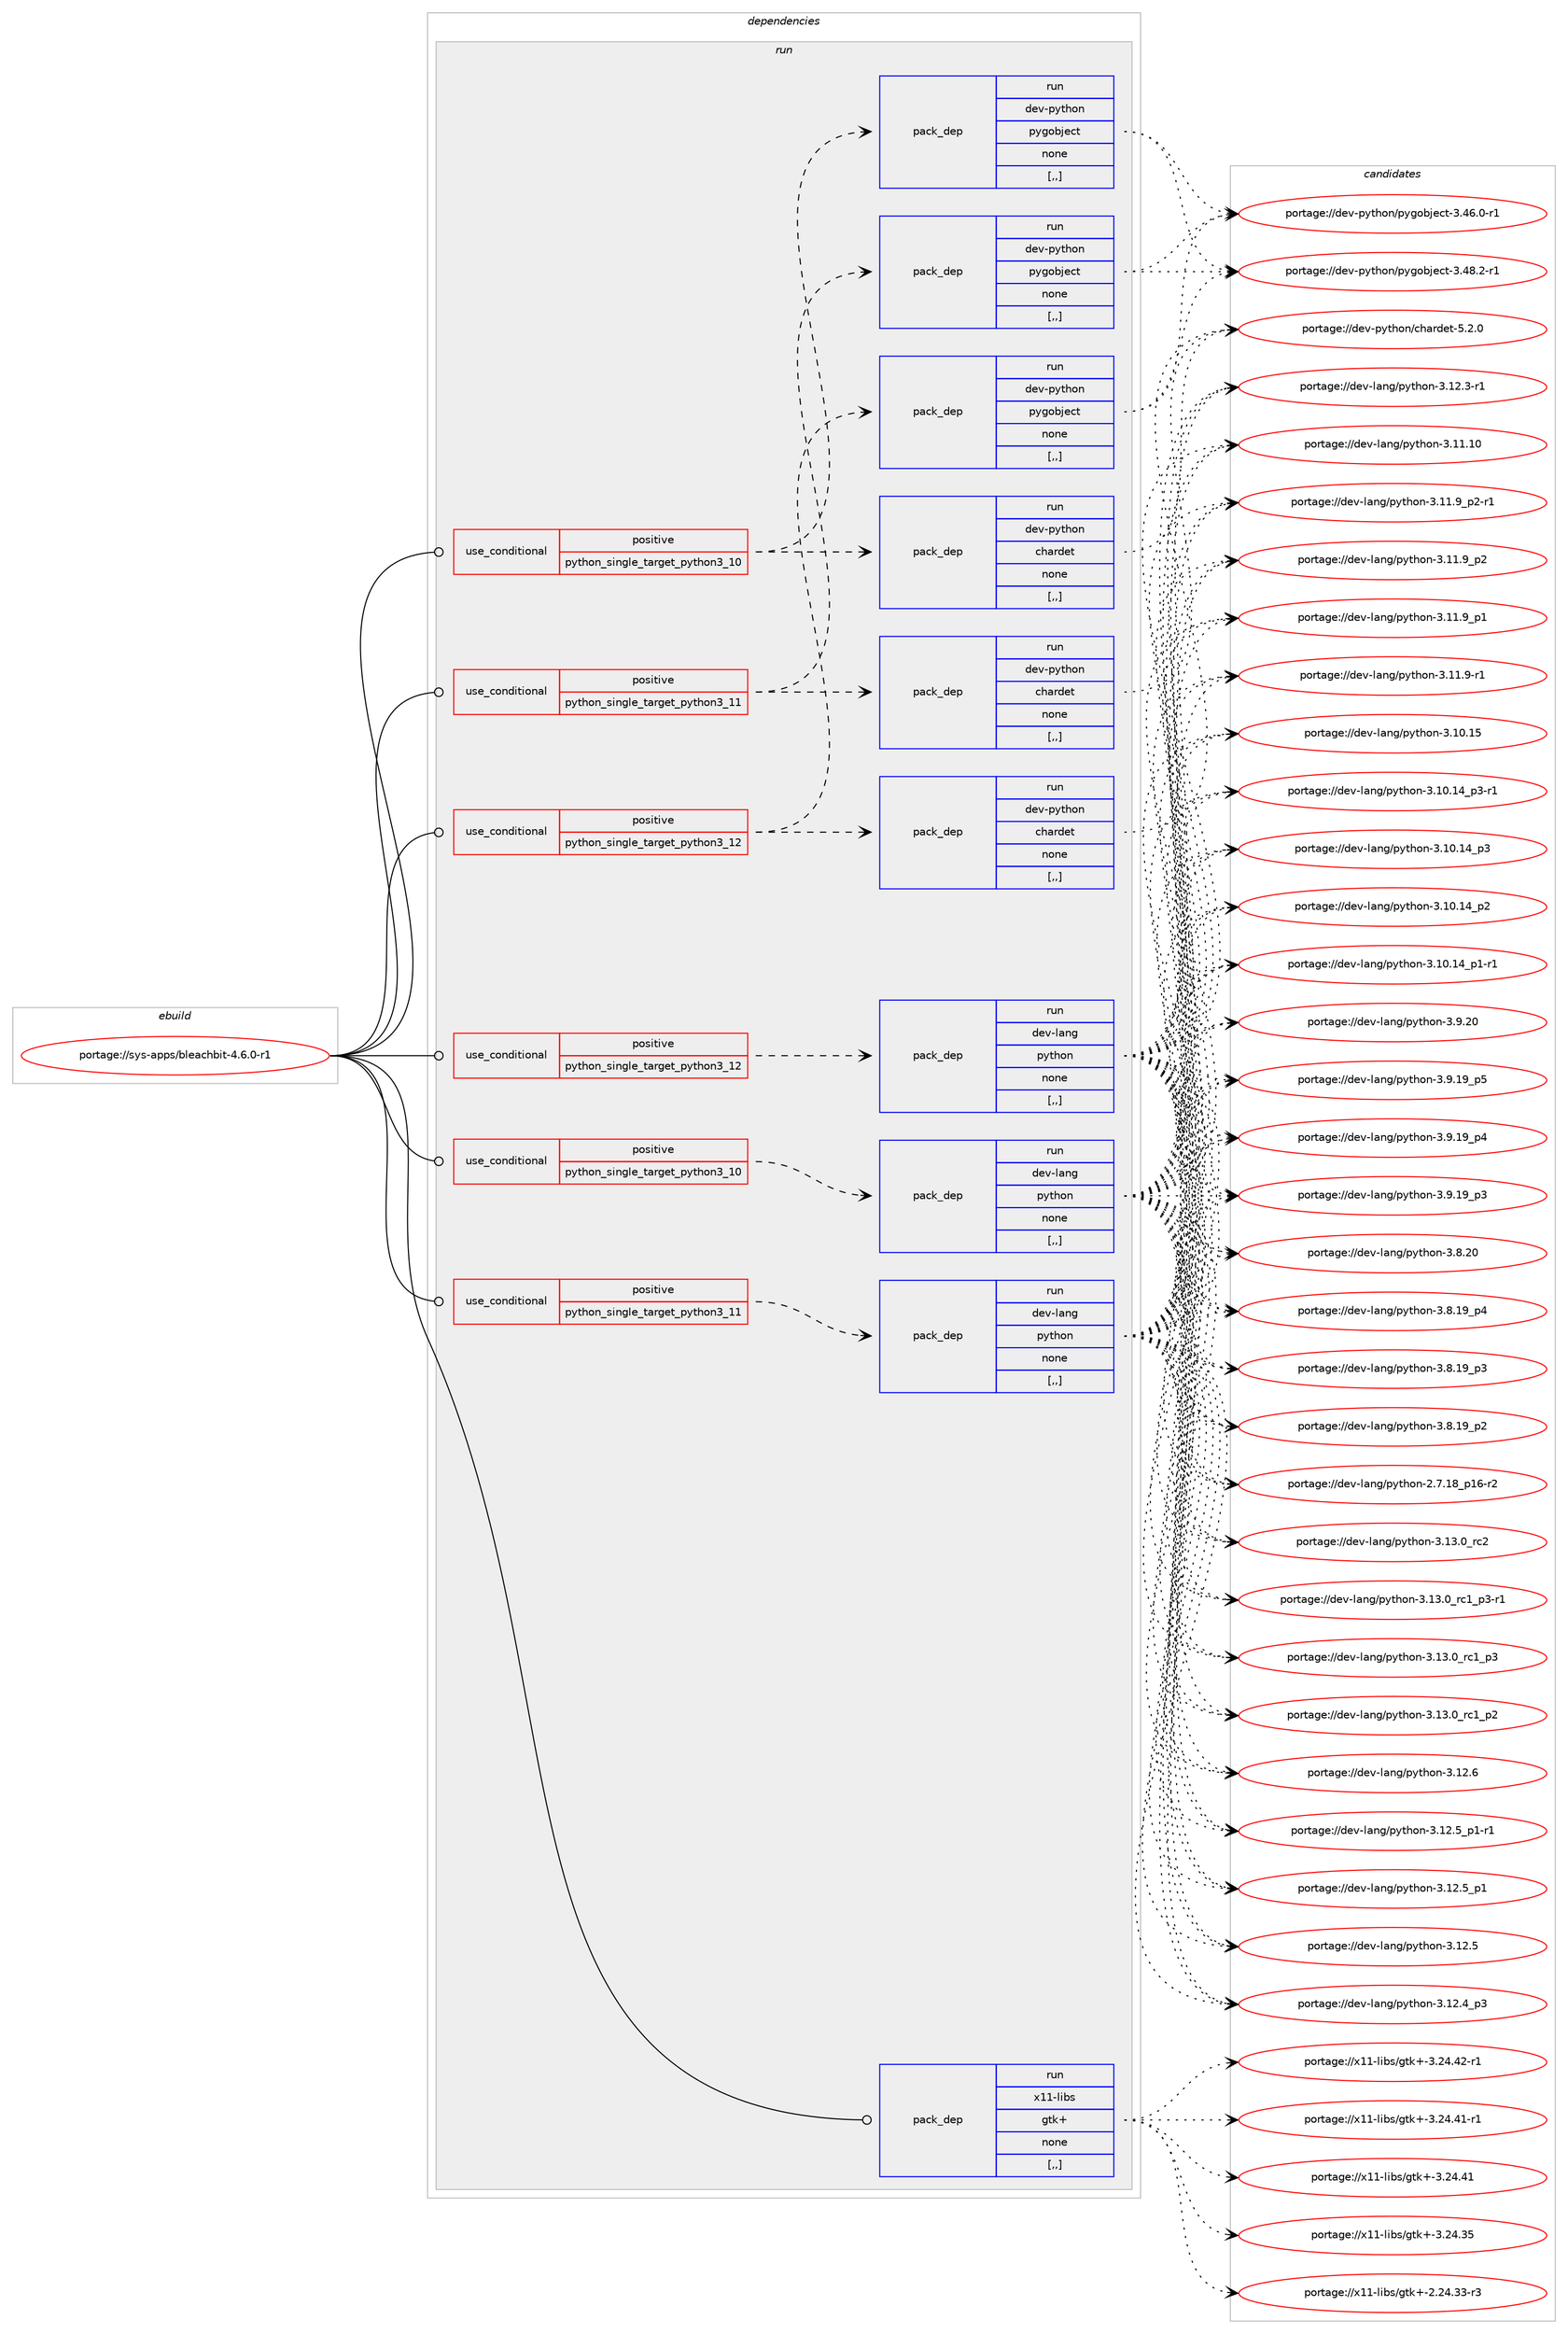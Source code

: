 digraph prolog {

# *************
# Graph options
# *************

newrank=true;
concentrate=true;
compound=true;
graph [rankdir=LR,fontname=Helvetica,fontsize=10,ranksep=1.5];#, ranksep=2.5, nodesep=0.2];
edge  [arrowhead=vee];
node  [fontname=Helvetica,fontsize=10];

# **********
# The ebuild
# **********

subgraph cluster_leftcol {
color=gray;
label=<<i>ebuild</i>>;
id [label="portage://sys-apps/bleachbit-4.6.0-r1", color=red, width=4, href="../sys-apps/bleachbit-4.6.0-r1.svg"];
}

# ****************
# The dependencies
# ****************

subgraph cluster_midcol {
color=gray;
label=<<i>dependencies</i>>;
subgraph cluster_compile {
fillcolor="#eeeeee";
style=filled;
label=<<i>compile</i>>;
}
subgraph cluster_compileandrun {
fillcolor="#eeeeee";
style=filled;
label=<<i>compile and run</i>>;
}
subgraph cluster_run {
fillcolor="#eeeeee";
style=filled;
label=<<i>run</i>>;
subgraph cond243925 {
dependency927580 [label=<<TABLE BORDER="0" CELLBORDER="1" CELLSPACING="0" CELLPADDING="4"><TR><TD ROWSPAN="3" CELLPADDING="10">use_conditional</TD></TR><TR><TD>positive</TD></TR><TR><TD>python_single_target_python3_10</TD></TR></TABLE>>, shape=none, color=red];
subgraph pack676997 {
dependency927581 [label=<<TABLE BORDER="0" CELLBORDER="1" CELLSPACING="0" CELLPADDING="4" WIDTH="220"><TR><TD ROWSPAN="6" CELLPADDING="30">pack_dep</TD></TR><TR><TD WIDTH="110">run</TD></TR><TR><TD>dev-lang</TD></TR><TR><TD>python</TD></TR><TR><TD>none</TD></TR><TR><TD>[,,]</TD></TR></TABLE>>, shape=none, color=blue];
}
dependency927580:e -> dependency927581:w [weight=20,style="dashed",arrowhead="vee"];
}
id:e -> dependency927580:w [weight=20,style="solid",arrowhead="odot"];
subgraph cond243926 {
dependency927582 [label=<<TABLE BORDER="0" CELLBORDER="1" CELLSPACING="0" CELLPADDING="4"><TR><TD ROWSPAN="3" CELLPADDING="10">use_conditional</TD></TR><TR><TD>positive</TD></TR><TR><TD>python_single_target_python3_10</TD></TR></TABLE>>, shape=none, color=red];
subgraph pack676998 {
dependency927583 [label=<<TABLE BORDER="0" CELLBORDER="1" CELLSPACING="0" CELLPADDING="4" WIDTH="220"><TR><TD ROWSPAN="6" CELLPADDING="30">pack_dep</TD></TR><TR><TD WIDTH="110">run</TD></TR><TR><TD>dev-python</TD></TR><TR><TD>chardet</TD></TR><TR><TD>none</TD></TR><TR><TD>[,,]</TD></TR></TABLE>>, shape=none, color=blue];
}
dependency927582:e -> dependency927583:w [weight=20,style="dashed",arrowhead="vee"];
subgraph pack676999 {
dependency927584 [label=<<TABLE BORDER="0" CELLBORDER="1" CELLSPACING="0" CELLPADDING="4" WIDTH="220"><TR><TD ROWSPAN="6" CELLPADDING="30">pack_dep</TD></TR><TR><TD WIDTH="110">run</TD></TR><TR><TD>dev-python</TD></TR><TR><TD>pygobject</TD></TR><TR><TD>none</TD></TR><TR><TD>[,,]</TD></TR></TABLE>>, shape=none, color=blue];
}
dependency927582:e -> dependency927584:w [weight=20,style="dashed",arrowhead="vee"];
}
id:e -> dependency927582:w [weight=20,style="solid",arrowhead="odot"];
subgraph cond243927 {
dependency927585 [label=<<TABLE BORDER="0" CELLBORDER="1" CELLSPACING="0" CELLPADDING="4"><TR><TD ROWSPAN="3" CELLPADDING="10">use_conditional</TD></TR><TR><TD>positive</TD></TR><TR><TD>python_single_target_python3_11</TD></TR></TABLE>>, shape=none, color=red];
subgraph pack677000 {
dependency927586 [label=<<TABLE BORDER="0" CELLBORDER="1" CELLSPACING="0" CELLPADDING="4" WIDTH="220"><TR><TD ROWSPAN="6" CELLPADDING="30">pack_dep</TD></TR><TR><TD WIDTH="110">run</TD></TR><TR><TD>dev-lang</TD></TR><TR><TD>python</TD></TR><TR><TD>none</TD></TR><TR><TD>[,,]</TD></TR></TABLE>>, shape=none, color=blue];
}
dependency927585:e -> dependency927586:w [weight=20,style="dashed",arrowhead="vee"];
}
id:e -> dependency927585:w [weight=20,style="solid",arrowhead="odot"];
subgraph cond243928 {
dependency927587 [label=<<TABLE BORDER="0" CELLBORDER="1" CELLSPACING="0" CELLPADDING="4"><TR><TD ROWSPAN="3" CELLPADDING="10">use_conditional</TD></TR><TR><TD>positive</TD></TR><TR><TD>python_single_target_python3_11</TD></TR></TABLE>>, shape=none, color=red];
subgraph pack677001 {
dependency927588 [label=<<TABLE BORDER="0" CELLBORDER="1" CELLSPACING="0" CELLPADDING="4" WIDTH="220"><TR><TD ROWSPAN="6" CELLPADDING="30">pack_dep</TD></TR><TR><TD WIDTH="110">run</TD></TR><TR><TD>dev-python</TD></TR><TR><TD>chardet</TD></TR><TR><TD>none</TD></TR><TR><TD>[,,]</TD></TR></TABLE>>, shape=none, color=blue];
}
dependency927587:e -> dependency927588:w [weight=20,style="dashed",arrowhead="vee"];
subgraph pack677002 {
dependency927589 [label=<<TABLE BORDER="0" CELLBORDER="1" CELLSPACING="0" CELLPADDING="4" WIDTH="220"><TR><TD ROWSPAN="6" CELLPADDING="30">pack_dep</TD></TR><TR><TD WIDTH="110">run</TD></TR><TR><TD>dev-python</TD></TR><TR><TD>pygobject</TD></TR><TR><TD>none</TD></TR><TR><TD>[,,]</TD></TR></TABLE>>, shape=none, color=blue];
}
dependency927587:e -> dependency927589:w [weight=20,style="dashed",arrowhead="vee"];
}
id:e -> dependency927587:w [weight=20,style="solid",arrowhead="odot"];
subgraph cond243929 {
dependency927590 [label=<<TABLE BORDER="0" CELLBORDER="1" CELLSPACING="0" CELLPADDING="4"><TR><TD ROWSPAN="3" CELLPADDING="10">use_conditional</TD></TR><TR><TD>positive</TD></TR><TR><TD>python_single_target_python3_12</TD></TR></TABLE>>, shape=none, color=red];
subgraph pack677003 {
dependency927591 [label=<<TABLE BORDER="0" CELLBORDER="1" CELLSPACING="0" CELLPADDING="4" WIDTH="220"><TR><TD ROWSPAN="6" CELLPADDING="30">pack_dep</TD></TR><TR><TD WIDTH="110">run</TD></TR><TR><TD>dev-lang</TD></TR><TR><TD>python</TD></TR><TR><TD>none</TD></TR><TR><TD>[,,]</TD></TR></TABLE>>, shape=none, color=blue];
}
dependency927590:e -> dependency927591:w [weight=20,style="dashed",arrowhead="vee"];
}
id:e -> dependency927590:w [weight=20,style="solid",arrowhead="odot"];
subgraph cond243930 {
dependency927592 [label=<<TABLE BORDER="0" CELLBORDER="1" CELLSPACING="0" CELLPADDING="4"><TR><TD ROWSPAN="3" CELLPADDING="10">use_conditional</TD></TR><TR><TD>positive</TD></TR><TR><TD>python_single_target_python3_12</TD></TR></TABLE>>, shape=none, color=red];
subgraph pack677004 {
dependency927593 [label=<<TABLE BORDER="0" CELLBORDER="1" CELLSPACING="0" CELLPADDING="4" WIDTH="220"><TR><TD ROWSPAN="6" CELLPADDING="30">pack_dep</TD></TR><TR><TD WIDTH="110">run</TD></TR><TR><TD>dev-python</TD></TR><TR><TD>chardet</TD></TR><TR><TD>none</TD></TR><TR><TD>[,,]</TD></TR></TABLE>>, shape=none, color=blue];
}
dependency927592:e -> dependency927593:w [weight=20,style="dashed",arrowhead="vee"];
subgraph pack677005 {
dependency927594 [label=<<TABLE BORDER="0" CELLBORDER="1" CELLSPACING="0" CELLPADDING="4" WIDTH="220"><TR><TD ROWSPAN="6" CELLPADDING="30">pack_dep</TD></TR><TR><TD WIDTH="110">run</TD></TR><TR><TD>dev-python</TD></TR><TR><TD>pygobject</TD></TR><TR><TD>none</TD></TR><TR><TD>[,,]</TD></TR></TABLE>>, shape=none, color=blue];
}
dependency927592:e -> dependency927594:w [weight=20,style="dashed",arrowhead="vee"];
}
id:e -> dependency927592:w [weight=20,style="solid",arrowhead="odot"];
subgraph pack677006 {
dependency927595 [label=<<TABLE BORDER="0" CELLBORDER="1" CELLSPACING="0" CELLPADDING="4" WIDTH="220"><TR><TD ROWSPAN="6" CELLPADDING="30">pack_dep</TD></TR><TR><TD WIDTH="110">run</TD></TR><TR><TD>x11-libs</TD></TR><TR><TD>gtk+</TD></TR><TR><TD>none</TD></TR><TR><TD>[,,]</TD></TR></TABLE>>, shape=none, color=blue];
}
id:e -> dependency927595:w [weight=20,style="solid",arrowhead="odot"];
}
}

# **************
# The candidates
# **************

subgraph cluster_choices {
rank=same;
color=gray;
label=<<i>candidates</i>>;

subgraph choice676997 {
color=black;
nodesep=1;
choice10010111845108971101034711212111610411111045514649514648951149950 [label="portage://dev-lang/python-3.13.0_rc2", color=red, width=4,href="../dev-lang/python-3.13.0_rc2.svg"];
choice1001011184510897110103471121211161041111104551464951464895114994995112514511449 [label="portage://dev-lang/python-3.13.0_rc1_p3-r1", color=red, width=4,href="../dev-lang/python-3.13.0_rc1_p3-r1.svg"];
choice100101118451089711010347112121116104111110455146495146489511499499511251 [label="portage://dev-lang/python-3.13.0_rc1_p3", color=red, width=4,href="../dev-lang/python-3.13.0_rc1_p3.svg"];
choice100101118451089711010347112121116104111110455146495146489511499499511250 [label="portage://dev-lang/python-3.13.0_rc1_p2", color=red, width=4,href="../dev-lang/python-3.13.0_rc1_p2.svg"];
choice10010111845108971101034711212111610411111045514649504654 [label="portage://dev-lang/python-3.12.6", color=red, width=4,href="../dev-lang/python-3.12.6.svg"];
choice1001011184510897110103471121211161041111104551464950465395112494511449 [label="portage://dev-lang/python-3.12.5_p1-r1", color=red, width=4,href="../dev-lang/python-3.12.5_p1-r1.svg"];
choice100101118451089711010347112121116104111110455146495046539511249 [label="portage://dev-lang/python-3.12.5_p1", color=red, width=4,href="../dev-lang/python-3.12.5_p1.svg"];
choice10010111845108971101034711212111610411111045514649504653 [label="portage://dev-lang/python-3.12.5", color=red, width=4,href="../dev-lang/python-3.12.5.svg"];
choice100101118451089711010347112121116104111110455146495046529511251 [label="portage://dev-lang/python-3.12.4_p3", color=red, width=4,href="../dev-lang/python-3.12.4_p3.svg"];
choice100101118451089711010347112121116104111110455146495046514511449 [label="portage://dev-lang/python-3.12.3-r1", color=red, width=4,href="../dev-lang/python-3.12.3-r1.svg"];
choice1001011184510897110103471121211161041111104551464949464948 [label="portage://dev-lang/python-3.11.10", color=red, width=4,href="../dev-lang/python-3.11.10.svg"];
choice1001011184510897110103471121211161041111104551464949465795112504511449 [label="portage://dev-lang/python-3.11.9_p2-r1", color=red, width=4,href="../dev-lang/python-3.11.9_p2-r1.svg"];
choice100101118451089711010347112121116104111110455146494946579511250 [label="portage://dev-lang/python-3.11.9_p2", color=red, width=4,href="../dev-lang/python-3.11.9_p2.svg"];
choice100101118451089711010347112121116104111110455146494946579511249 [label="portage://dev-lang/python-3.11.9_p1", color=red, width=4,href="../dev-lang/python-3.11.9_p1.svg"];
choice100101118451089711010347112121116104111110455146494946574511449 [label="portage://dev-lang/python-3.11.9-r1", color=red, width=4,href="../dev-lang/python-3.11.9-r1.svg"];
choice1001011184510897110103471121211161041111104551464948464953 [label="portage://dev-lang/python-3.10.15", color=red, width=4,href="../dev-lang/python-3.10.15.svg"];
choice100101118451089711010347112121116104111110455146494846495295112514511449 [label="portage://dev-lang/python-3.10.14_p3-r1", color=red, width=4,href="../dev-lang/python-3.10.14_p3-r1.svg"];
choice10010111845108971101034711212111610411111045514649484649529511251 [label="portage://dev-lang/python-3.10.14_p3", color=red, width=4,href="../dev-lang/python-3.10.14_p3.svg"];
choice10010111845108971101034711212111610411111045514649484649529511250 [label="portage://dev-lang/python-3.10.14_p2", color=red, width=4,href="../dev-lang/python-3.10.14_p2.svg"];
choice100101118451089711010347112121116104111110455146494846495295112494511449 [label="portage://dev-lang/python-3.10.14_p1-r1", color=red, width=4,href="../dev-lang/python-3.10.14_p1-r1.svg"];
choice10010111845108971101034711212111610411111045514657465048 [label="portage://dev-lang/python-3.9.20", color=red, width=4,href="../dev-lang/python-3.9.20.svg"];
choice100101118451089711010347112121116104111110455146574649579511253 [label="portage://dev-lang/python-3.9.19_p5", color=red, width=4,href="../dev-lang/python-3.9.19_p5.svg"];
choice100101118451089711010347112121116104111110455146574649579511252 [label="portage://dev-lang/python-3.9.19_p4", color=red, width=4,href="../dev-lang/python-3.9.19_p4.svg"];
choice100101118451089711010347112121116104111110455146574649579511251 [label="portage://dev-lang/python-3.9.19_p3", color=red, width=4,href="../dev-lang/python-3.9.19_p3.svg"];
choice10010111845108971101034711212111610411111045514656465048 [label="portage://dev-lang/python-3.8.20", color=red, width=4,href="../dev-lang/python-3.8.20.svg"];
choice100101118451089711010347112121116104111110455146564649579511252 [label="portage://dev-lang/python-3.8.19_p4", color=red, width=4,href="../dev-lang/python-3.8.19_p4.svg"];
choice100101118451089711010347112121116104111110455146564649579511251 [label="portage://dev-lang/python-3.8.19_p3", color=red, width=4,href="../dev-lang/python-3.8.19_p3.svg"];
choice100101118451089711010347112121116104111110455146564649579511250 [label="portage://dev-lang/python-3.8.19_p2", color=red, width=4,href="../dev-lang/python-3.8.19_p2.svg"];
choice100101118451089711010347112121116104111110455046554649569511249544511450 [label="portage://dev-lang/python-2.7.18_p16-r2", color=red, width=4,href="../dev-lang/python-2.7.18_p16-r2.svg"];
dependency927581:e -> choice10010111845108971101034711212111610411111045514649514648951149950:w [style=dotted,weight="100"];
dependency927581:e -> choice1001011184510897110103471121211161041111104551464951464895114994995112514511449:w [style=dotted,weight="100"];
dependency927581:e -> choice100101118451089711010347112121116104111110455146495146489511499499511251:w [style=dotted,weight="100"];
dependency927581:e -> choice100101118451089711010347112121116104111110455146495146489511499499511250:w [style=dotted,weight="100"];
dependency927581:e -> choice10010111845108971101034711212111610411111045514649504654:w [style=dotted,weight="100"];
dependency927581:e -> choice1001011184510897110103471121211161041111104551464950465395112494511449:w [style=dotted,weight="100"];
dependency927581:e -> choice100101118451089711010347112121116104111110455146495046539511249:w [style=dotted,weight="100"];
dependency927581:e -> choice10010111845108971101034711212111610411111045514649504653:w [style=dotted,weight="100"];
dependency927581:e -> choice100101118451089711010347112121116104111110455146495046529511251:w [style=dotted,weight="100"];
dependency927581:e -> choice100101118451089711010347112121116104111110455146495046514511449:w [style=dotted,weight="100"];
dependency927581:e -> choice1001011184510897110103471121211161041111104551464949464948:w [style=dotted,weight="100"];
dependency927581:e -> choice1001011184510897110103471121211161041111104551464949465795112504511449:w [style=dotted,weight="100"];
dependency927581:e -> choice100101118451089711010347112121116104111110455146494946579511250:w [style=dotted,weight="100"];
dependency927581:e -> choice100101118451089711010347112121116104111110455146494946579511249:w [style=dotted,weight="100"];
dependency927581:e -> choice100101118451089711010347112121116104111110455146494946574511449:w [style=dotted,weight="100"];
dependency927581:e -> choice1001011184510897110103471121211161041111104551464948464953:w [style=dotted,weight="100"];
dependency927581:e -> choice100101118451089711010347112121116104111110455146494846495295112514511449:w [style=dotted,weight="100"];
dependency927581:e -> choice10010111845108971101034711212111610411111045514649484649529511251:w [style=dotted,weight="100"];
dependency927581:e -> choice10010111845108971101034711212111610411111045514649484649529511250:w [style=dotted,weight="100"];
dependency927581:e -> choice100101118451089711010347112121116104111110455146494846495295112494511449:w [style=dotted,weight="100"];
dependency927581:e -> choice10010111845108971101034711212111610411111045514657465048:w [style=dotted,weight="100"];
dependency927581:e -> choice100101118451089711010347112121116104111110455146574649579511253:w [style=dotted,weight="100"];
dependency927581:e -> choice100101118451089711010347112121116104111110455146574649579511252:w [style=dotted,weight="100"];
dependency927581:e -> choice100101118451089711010347112121116104111110455146574649579511251:w [style=dotted,weight="100"];
dependency927581:e -> choice10010111845108971101034711212111610411111045514656465048:w [style=dotted,weight="100"];
dependency927581:e -> choice100101118451089711010347112121116104111110455146564649579511252:w [style=dotted,weight="100"];
dependency927581:e -> choice100101118451089711010347112121116104111110455146564649579511251:w [style=dotted,weight="100"];
dependency927581:e -> choice100101118451089711010347112121116104111110455146564649579511250:w [style=dotted,weight="100"];
dependency927581:e -> choice100101118451089711010347112121116104111110455046554649569511249544511450:w [style=dotted,weight="100"];
}
subgraph choice676998 {
color=black;
nodesep=1;
choice10010111845112121116104111110479910497114100101116455346504648 [label="portage://dev-python/chardet-5.2.0", color=red, width=4,href="../dev-python/chardet-5.2.0.svg"];
dependency927583:e -> choice10010111845112121116104111110479910497114100101116455346504648:w [style=dotted,weight="100"];
}
subgraph choice676999 {
color=black;
nodesep=1;
choice10010111845112121116104111110471121211031119810610199116455146525646504511449 [label="portage://dev-python/pygobject-3.48.2-r1", color=red, width=4,href="../dev-python/pygobject-3.48.2-r1.svg"];
choice10010111845112121116104111110471121211031119810610199116455146525446484511449 [label="portage://dev-python/pygobject-3.46.0-r1", color=red, width=4,href="../dev-python/pygobject-3.46.0-r1.svg"];
dependency927584:e -> choice10010111845112121116104111110471121211031119810610199116455146525646504511449:w [style=dotted,weight="100"];
dependency927584:e -> choice10010111845112121116104111110471121211031119810610199116455146525446484511449:w [style=dotted,weight="100"];
}
subgraph choice677000 {
color=black;
nodesep=1;
choice10010111845108971101034711212111610411111045514649514648951149950 [label="portage://dev-lang/python-3.13.0_rc2", color=red, width=4,href="../dev-lang/python-3.13.0_rc2.svg"];
choice1001011184510897110103471121211161041111104551464951464895114994995112514511449 [label="portage://dev-lang/python-3.13.0_rc1_p3-r1", color=red, width=4,href="../dev-lang/python-3.13.0_rc1_p3-r1.svg"];
choice100101118451089711010347112121116104111110455146495146489511499499511251 [label="portage://dev-lang/python-3.13.0_rc1_p3", color=red, width=4,href="../dev-lang/python-3.13.0_rc1_p3.svg"];
choice100101118451089711010347112121116104111110455146495146489511499499511250 [label="portage://dev-lang/python-3.13.0_rc1_p2", color=red, width=4,href="../dev-lang/python-3.13.0_rc1_p2.svg"];
choice10010111845108971101034711212111610411111045514649504654 [label="portage://dev-lang/python-3.12.6", color=red, width=4,href="../dev-lang/python-3.12.6.svg"];
choice1001011184510897110103471121211161041111104551464950465395112494511449 [label="portage://dev-lang/python-3.12.5_p1-r1", color=red, width=4,href="../dev-lang/python-3.12.5_p1-r1.svg"];
choice100101118451089711010347112121116104111110455146495046539511249 [label="portage://dev-lang/python-3.12.5_p1", color=red, width=4,href="../dev-lang/python-3.12.5_p1.svg"];
choice10010111845108971101034711212111610411111045514649504653 [label="portage://dev-lang/python-3.12.5", color=red, width=4,href="../dev-lang/python-3.12.5.svg"];
choice100101118451089711010347112121116104111110455146495046529511251 [label="portage://dev-lang/python-3.12.4_p3", color=red, width=4,href="../dev-lang/python-3.12.4_p3.svg"];
choice100101118451089711010347112121116104111110455146495046514511449 [label="portage://dev-lang/python-3.12.3-r1", color=red, width=4,href="../dev-lang/python-3.12.3-r1.svg"];
choice1001011184510897110103471121211161041111104551464949464948 [label="portage://dev-lang/python-3.11.10", color=red, width=4,href="../dev-lang/python-3.11.10.svg"];
choice1001011184510897110103471121211161041111104551464949465795112504511449 [label="portage://dev-lang/python-3.11.9_p2-r1", color=red, width=4,href="../dev-lang/python-3.11.9_p2-r1.svg"];
choice100101118451089711010347112121116104111110455146494946579511250 [label="portage://dev-lang/python-3.11.9_p2", color=red, width=4,href="../dev-lang/python-3.11.9_p2.svg"];
choice100101118451089711010347112121116104111110455146494946579511249 [label="portage://dev-lang/python-3.11.9_p1", color=red, width=4,href="../dev-lang/python-3.11.9_p1.svg"];
choice100101118451089711010347112121116104111110455146494946574511449 [label="portage://dev-lang/python-3.11.9-r1", color=red, width=4,href="../dev-lang/python-3.11.9-r1.svg"];
choice1001011184510897110103471121211161041111104551464948464953 [label="portage://dev-lang/python-3.10.15", color=red, width=4,href="../dev-lang/python-3.10.15.svg"];
choice100101118451089711010347112121116104111110455146494846495295112514511449 [label="portage://dev-lang/python-3.10.14_p3-r1", color=red, width=4,href="../dev-lang/python-3.10.14_p3-r1.svg"];
choice10010111845108971101034711212111610411111045514649484649529511251 [label="portage://dev-lang/python-3.10.14_p3", color=red, width=4,href="../dev-lang/python-3.10.14_p3.svg"];
choice10010111845108971101034711212111610411111045514649484649529511250 [label="portage://dev-lang/python-3.10.14_p2", color=red, width=4,href="../dev-lang/python-3.10.14_p2.svg"];
choice100101118451089711010347112121116104111110455146494846495295112494511449 [label="portage://dev-lang/python-3.10.14_p1-r1", color=red, width=4,href="../dev-lang/python-3.10.14_p1-r1.svg"];
choice10010111845108971101034711212111610411111045514657465048 [label="portage://dev-lang/python-3.9.20", color=red, width=4,href="../dev-lang/python-3.9.20.svg"];
choice100101118451089711010347112121116104111110455146574649579511253 [label="portage://dev-lang/python-3.9.19_p5", color=red, width=4,href="../dev-lang/python-3.9.19_p5.svg"];
choice100101118451089711010347112121116104111110455146574649579511252 [label="portage://dev-lang/python-3.9.19_p4", color=red, width=4,href="../dev-lang/python-3.9.19_p4.svg"];
choice100101118451089711010347112121116104111110455146574649579511251 [label="portage://dev-lang/python-3.9.19_p3", color=red, width=4,href="../dev-lang/python-3.9.19_p3.svg"];
choice10010111845108971101034711212111610411111045514656465048 [label="portage://dev-lang/python-3.8.20", color=red, width=4,href="../dev-lang/python-3.8.20.svg"];
choice100101118451089711010347112121116104111110455146564649579511252 [label="portage://dev-lang/python-3.8.19_p4", color=red, width=4,href="../dev-lang/python-3.8.19_p4.svg"];
choice100101118451089711010347112121116104111110455146564649579511251 [label="portage://dev-lang/python-3.8.19_p3", color=red, width=4,href="../dev-lang/python-3.8.19_p3.svg"];
choice100101118451089711010347112121116104111110455146564649579511250 [label="portage://dev-lang/python-3.8.19_p2", color=red, width=4,href="../dev-lang/python-3.8.19_p2.svg"];
choice100101118451089711010347112121116104111110455046554649569511249544511450 [label="portage://dev-lang/python-2.7.18_p16-r2", color=red, width=4,href="../dev-lang/python-2.7.18_p16-r2.svg"];
dependency927586:e -> choice10010111845108971101034711212111610411111045514649514648951149950:w [style=dotted,weight="100"];
dependency927586:e -> choice1001011184510897110103471121211161041111104551464951464895114994995112514511449:w [style=dotted,weight="100"];
dependency927586:e -> choice100101118451089711010347112121116104111110455146495146489511499499511251:w [style=dotted,weight="100"];
dependency927586:e -> choice100101118451089711010347112121116104111110455146495146489511499499511250:w [style=dotted,weight="100"];
dependency927586:e -> choice10010111845108971101034711212111610411111045514649504654:w [style=dotted,weight="100"];
dependency927586:e -> choice1001011184510897110103471121211161041111104551464950465395112494511449:w [style=dotted,weight="100"];
dependency927586:e -> choice100101118451089711010347112121116104111110455146495046539511249:w [style=dotted,weight="100"];
dependency927586:e -> choice10010111845108971101034711212111610411111045514649504653:w [style=dotted,weight="100"];
dependency927586:e -> choice100101118451089711010347112121116104111110455146495046529511251:w [style=dotted,weight="100"];
dependency927586:e -> choice100101118451089711010347112121116104111110455146495046514511449:w [style=dotted,weight="100"];
dependency927586:e -> choice1001011184510897110103471121211161041111104551464949464948:w [style=dotted,weight="100"];
dependency927586:e -> choice1001011184510897110103471121211161041111104551464949465795112504511449:w [style=dotted,weight="100"];
dependency927586:e -> choice100101118451089711010347112121116104111110455146494946579511250:w [style=dotted,weight="100"];
dependency927586:e -> choice100101118451089711010347112121116104111110455146494946579511249:w [style=dotted,weight="100"];
dependency927586:e -> choice100101118451089711010347112121116104111110455146494946574511449:w [style=dotted,weight="100"];
dependency927586:e -> choice1001011184510897110103471121211161041111104551464948464953:w [style=dotted,weight="100"];
dependency927586:e -> choice100101118451089711010347112121116104111110455146494846495295112514511449:w [style=dotted,weight="100"];
dependency927586:e -> choice10010111845108971101034711212111610411111045514649484649529511251:w [style=dotted,weight="100"];
dependency927586:e -> choice10010111845108971101034711212111610411111045514649484649529511250:w [style=dotted,weight="100"];
dependency927586:e -> choice100101118451089711010347112121116104111110455146494846495295112494511449:w [style=dotted,weight="100"];
dependency927586:e -> choice10010111845108971101034711212111610411111045514657465048:w [style=dotted,weight="100"];
dependency927586:e -> choice100101118451089711010347112121116104111110455146574649579511253:w [style=dotted,weight="100"];
dependency927586:e -> choice100101118451089711010347112121116104111110455146574649579511252:w [style=dotted,weight="100"];
dependency927586:e -> choice100101118451089711010347112121116104111110455146574649579511251:w [style=dotted,weight="100"];
dependency927586:e -> choice10010111845108971101034711212111610411111045514656465048:w [style=dotted,weight="100"];
dependency927586:e -> choice100101118451089711010347112121116104111110455146564649579511252:w [style=dotted,weight="100"];
dependency927586:e -> choice100101118451089711010347112121116104111110455146564649579511251:w [style=dotted,weight="100"];
dependency927586:e -> choice100101118451089711010347112121116104111110455146564649579511250:w [style=dotted,weight="100"];
dependency927586:e -> choice100101118451089711010347112121116104111110455046554649569511249544511450:w [style=dotted,weight="100"];
}
subgraph choice677001 {
color=black;
nodesep=1;
choice10010111845112121116104111110479910497114100101116455346504648 [label="portage://dev-python/chardet-5.2.0", color=red, width=4,href="../dev-python/chardet-5.2.0.svg"];
dependency927588:e -> choice10010111845112121116104111110479910497114100101116455346504648:w [style=dotted,weight="100"];
}
subgraph choice677002 {
color=black;
nodesep=1;
choice10010111845112121116104111110471121211031119810610199116455146525646504511449 [label="portage://dev-python/pygobject-3.48.2-r1", color=red, width=4,href="../dev-python/pygobject-3.48.2-r1.svg"];
choice10010111845112121116104111110471121211031119810610199116455146525446484511449 [label="portage://dev-python/pygobject-3.46.0-r1", color=red, width=4,href="../dev-python/pygobject-3.46.0-r1.svg"];
dependency927589:e -> choice10010111845112121116104111110471121211031119810610199116455146525646504511449:w [style=dotted,weight="100"];
dependency927589:e -> choice10010111845112121116104111110471121211031119810610199116455146525446484511449:w [style=dotted,weight="100"];
}
subgraph choice677003 {
color=black;
nodesep=1;
choice10010111845108971101034711212111610411111045514649514648951149950 [label="portage://dev-lang/python-3.13.0_rc2", color=red, width=4,href="../dev-lang/python-3.13.0_rc2.svg"];
choice1001011184510897110103471121211161041111104551464951464895114994995112514511449 [label="portage://dev-lang/python-3.13.0_rc1_p3-r1", color=red, width=4,href="../dev-lang/python-3.13.0_rc1_p3-r1.svg"];
choice100101118451089711010347112121116104111110455146495146489511499499511251 [label="portage://dev-lang/python-3.13.0_rc1_p3", color=red, width=4,href="../dev-lang/python-3.13.0_rc1_p3.svg"];
choice100101118451089711010347112121116104111110455146495146489511499499511250 [label="portage://dev-lang/python-3.13.0_rc1_p2", color=red, width=4,href="../dev-lang/python-3.13.0_rc1_p2.svg"];
choice10010111845108971101034711212111610411111045514649504654 [label="portage://dev-lang/python-3.12.6", color=red, width=4,href="../dev-lang/python-3.12.6.svg"];
choice1001011184510897110103471121211161041111104551464950465395112494511449 [label="portage://dev-lang/python-3.12.5_p1-r1", color=red, width=4,href="../dev-lang/python-3.12.5_p1-r1.svg"];
choice100101118451089711010347112121116104111110455146495046539511249 [label="portage://dev-lang/python-3.12.5_p1", color=red, width=4,href="../dev-lang/python-3.12.5_p1.svg"];
choice10010111845108971101034711212111610411111045514649504653 [label="portage://dev-lang/python-3.12.5", color=red, width=4,href="../dev-lang/python-3.12.5.svg"];
choice100101118451089711010347112121116104111110455146495046529511251 [label="portage://dev-lang/python-3.12.4_p3", color=red, width=4,href="../dev-lang/python-3.12.4_p3.svg"];
choice100101118451089711010347112121116104111110455146495046514511449 [label="portage://dev-lang/python-3.12.3-r1", color=red, width=4,href="../dev-lang/python-3.12.3-r1.svg"];
choice1001011184510897110103471121211161041111104551464949464948 [label="portage://dev-lang/python-3.11.10", color=red, width=4,href="../dev-lang/python-3.11.10.svg"];
choice1001011184510897110103471121211161041111104551464949465795112504511449 [label="portage://dev-lang/python-3.11.9_p2-r1", color=red, width=4,href="../dev-lang/python-3.11.9_p2-r1.svg"];
choice100101118451089711010347112121116104111110455146494946579511250 [label="portage://dev-lang/python-3.11.9_p2", color=red, width=4,href="../dev-lang/python-3.11.9_p2.svg"];
choice100101118451089711010347112121116104111110455146494946579511249 [label="portage://dev-lang/python-3.11.9_p1", color=red, width=4,href="../dev-lang/python-3.11.9_p1.svg"];
choice100101118451089711010347112121116104111110455146494946574511449 [label="portage://dev-lang/python-3.11.9-r1", color=red, width=4,href="../dev-lang/python-3.11.9-r1.svg"];
choice1001011184510897110103471121211161041111104551464948464953 [label="portage://dev-lang/python-3.10.15", color=red, width=4,href="../dev-lang/python-3.10.15.svg"];
choice100101118451089711010347112121116104111110455146494846495295112514511449 [label="portage://dev-lang/python-3.10.14_p3-r1", color=red, width=4,href="../dev-lang/python-3.10.14_p3-r1.svg"];
choice10010111845108971101034711212111610411111045514649484649529511251 [label="portage://dev-lang/python-3.10.14_p3", color=red, width=4,href="../dev-lang/python-3.10.14_p3.svg"];
choice10010111845108971101034711212111610411111045514649484649529511250 [label="portage://dev-lang/python-3.10.14_p2", color=red, width=4,href="../dev-lang/python-3.10.14_p2.svg"];
choice100101118451089711010347112121116104111110455146494846495295112494511449 [label="portage://dev-lang/python-3.10.14_p1-r1", color=red, width=4,href="../dev-lang/python-3.10.14_p1-r1.svg"];
choice10010111845108971101034711212111610411111045514657465048 [label="portage://dev-lang/python-3.9.20", color=red, width=4,href="../dev-lang/python-3.9.20.svg"];
choice100101118451089711010347112121116104111110455146574649579511253 [label="portage://dev-lang/python-3.9.19_p5", color=red, width=4,href="../dev-lang/python-3.9.19_p5.svg"];
choice100101118451089711010347112121116104111110455146574649579511252 [label="portage://dev-lang/python-3.9.19_p4", color=red, width=4,href="../dev-lang/python-3.9.19_p4.svg"];
choice100101118451089711010347112121116104111110455146574649579511251 [label="portage://dev-lang/python-3.9.19_p3", color=red, width=4,href="../dev-lang/python-3.9.19_p3.svg"];
choice10010111845108971101034711212111610411111045514656465048 [label="portage://dev-lang/python-3.8.20", color=red, width=4,href="../dev-lang/python-3.8.20.svg"];
choice100101118451089711010347112121116104111110455146564649579511252 [label="portage://dev-lang/python-3.8.19_p4", color=red, width=4,href="../dev-lang/python-3.8.19_p4.svg"];
choice100101118451089711010347112121116104111110455146564649579511251 [label="portage://dev-lang/python-3.8.19_p3", color=red, width=4,href="../dev-lang/python-3.8.19_p3.svg"];
choice100101118451089711010347112121116104111110455146564649579511250 [label="portage://dev-lang/python-3.8.19_p2", color=red, width=4,href="../dev-lang/python-3.8.19_p2.svg"];
choice100101118451089711010347112121116104111110455046554649569511249544511450 [label="portage://dev-lang/python-2.7.18_p16-r2", color=red, width=4,href="../dev-lang/python-2.7.18_p16-r2.svg"];
dependency927591:e -> choice10010111845108971101034711212111610411111045514649514648951149950:w [style=dotted,weight="100"];
dependency927591:e -> choice1001011184510897110103471121211161041111104551464951464895114994995112514511449:w [style=dotted,weight="100"];
dependency927591:e -> choice100101118451089711010347112121116104111110455146495146489511499499511251:w [style=dotted,weight="100"];
dependency927591:e -> choice100101118451089711010347112121116104111110455146495146489511499499511250:w [style=dotted,weight="100"];
dependency927591:e -> choice10010111845108971101034711212111610411111045514649504654:w [style=dotted,weight="100"];
dependency927591:e -> choice1001011184510897110103471121211161041111104551464950465395112494511449:w [style=dotted,weight="100"];
dependency927591:e -> choice100101118451089711010347112121116104111110455146495046539511249:w [style=dotted,weight="100"];
dependency927591:e -> choice10010111845108971101034711212111610411111045514649504653:w [style=dotted,weight="100"];
dependency927591:e -> choice100101118451089711010347112121116104111110455146495046529511251:w [style=dotted,weight="100"];
dependency927591:e -> choice100101118451089711010347112121116104111110455146495046514511449:w [style=dotted,weight="100"];
dependency927591:e -> choice1001011184510897110103471121211161041111104551464949464948:w [style=dotted,weight="100"];
dependency927591:e -> choice1001011184510897110103471121211161041111104551464949465795112504511449:w [style=dotted,weight="100"];
dependency927591:e -> choice100101118451089711010347112121116104111110455146494946579511250:w [style=dotted,weight="100"];
dependency927591:e -> choice100101118451089711010347112121116104111110455146494946579511249:w [style=dotted,weight="100"];
dependency927591:e -> choice100101118451089711010347112121116104111110455146494946574511449:w [style=dotted,weight="100"];
dependency927591:e -> choice1001011184510897110103471121211161041111104551464948464953:w [style=dotted,weight="100"];
dependency927591:e -> choice100101118451089711010347112121116104111110455146494846495295112514511449:w [style=dotted,weight="100"];
dependency927591:e -> choice10010111845108971101034711212111610411111045514649484649529511251:w [style=dotted,weight="100"];
dependency927591:e -> choice10010111845108971101034711212111610411111045514649484649529511250:w [style=dotted,weight="100"];
dependency927591:e -> choice100101118451089711010347112121116104111110455146494846495295112494511449:w [style=dotted,weight="100"];
dependency927591:e -> choice10010111845108971101034711212111610411111045514657465048:w [style=dotted,weight="100"];
dependency927591:e -> choice100101118451089711010347112121116104111110455146574649579511253:w [style=dotted,weight="100"];
dependency927591:e -> choice100101118451089711010347112121116104111110455146574649579511252:w [style=dotted,weight="100"];
dependency927591:e -> choice100101118451089711010347112121116104111110455146574649579511251:w [style=dotted,weight="100"];
dependency927591:e -> choice10010111845108971101034711212111610411111045514656465048:w [style=dotted,weight="100"];
dependency927591:e -> choice100101118451089711010347112121116104111110455146564649579511252:w [style=dotted,weight="100"];
dependency927591:e -> choice100101118451089711010347112121116104111110455146564649579511251:w [style=dotted,weight="100"];
dependency927591:e -> choice100101118451089711010347112121116104111110455146564649579511250:w [style=dotted,weight="100"];
dependency927591:e -> choice100101118451089711010347112121116104111110455046554649569511249544511450:w [style=dotted,weight="100"];
}
subgraph choice677004 {
color=black;
nodesep=1;
choice10010111845112121116104111110479910497114100101116455346504648 [label="portage://dev-python/chardet-5.2.0", color=red, width=4,href="../dev-python/chardet-5.2.0.svg"];
dependency927593:e -> choice10010111845112121116104111110479910497114100101116455346504648:w [style=dotted,weight="100"];
}
subgraph choice677005 {
color=black;
nodesep=1;
choice10010111845112121116104111110471121211031119810610199116455146525646504511449 [label="portage://dev-python/pygobject-3.48.2-r1", color=red, width=4,href="../dev-python/pygobject-3.48.2-r1.svg"];
choice10010111845112121116104111110471121211031119810610199116455146525446484511449 [label="portage://dev-python/pygobject-3.46.0-r1", color=red, width=4,href="../dev-python/pygobject-3.46.0-r1.svg"];
dependency927594:e -> choice10010111845112121116104111110471121211031119810610199116455146525646504511449:w [style=dotted,weight="100"];
dependency927594:e -> choice10010111845112121116104111110471121211031119810610199116455146525446484511449:w [style=dotted,weight="100"];
}
subgraph choice677006 {
color=black;
nodesep=1;
choice12049494510810598115471031161074345514650524652504511449 [label="portage://x11-libs/gtk+-3.24.42-r1", color=red, width=4,href="../x11-libs/gtk+-3.24.42-r1.svg"];
choice12049494510810598115471031161074345514650524652494511449 [label="portage://x11-libs/gtk+-3.24.41-r1", color=red, width=4,href="../x11-libs/gtk+-3.24.41-r1.svg"];
choice1204949451081059811547103116107434551465052465249 [label="portage://x11-libs/gtk+-3.24.41", color=red, width=4,href="../x11-libs/gtk+-3.24.41.svg"];
choice1204949451081059811547103116107434551465052465153 [label="portage://x11-libs/gtk+-3.24.35", color=red, width=4,href="../x11-libs/gtk+-3.24.35.svg"];
choice12049494510810598115471031161074345504650524651514511451 [label="portage://x11-libs/gtk+-2.24.33-r3", color=red, width=4,href="../x11-libs/gtk+-2.24.33-r3.svg"];
dependency927595:e -> choice12049494510810598115471031161074345514650524652504511449:w [style=dotted,weight="100"];
dependency927595:e -> choice12049494510810598115471031161074345514650524652494511449:w [style=dotted,weight="100"];
dependency927595:e -> choice1204949451081059811547103116107434551465052465249:w [style=dotted,weight="100"];
dependency927595:e -> choice1204949451081059811547103116107434551465052465153:w [style=dotted,weight="100"];
dependency927595:e -> choice12049494510810598115471031161074345504650524651514511451:w [style=dotted,weight="100"];
}
}

}
